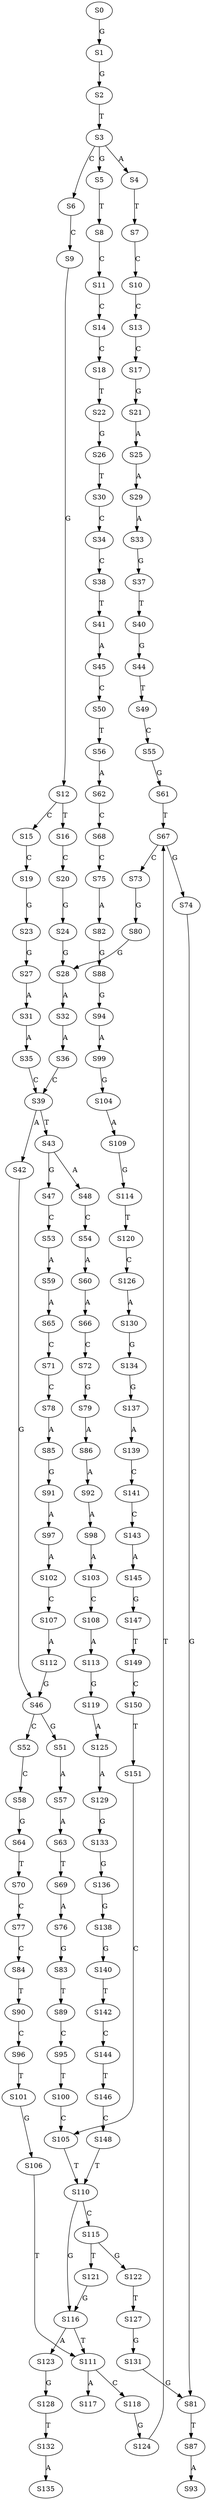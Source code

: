 strict digraph  {
	S0 -> S1 [ label = G ];
	S1 -> S2 [ label = G ];
	S2 -> S3 [ label = T ];
	S3 -> S4 [ label = A ];
	S3 -> S5 [ label = G ];
	S3 -> S6 [ label = C ];
	S4 -> S7 [ label = T ];
	S5 -> S8 [ label = T ];
	S6 -> S9 [ label = C ];
	S7 -> S10 [ label = C ];
	S8 -> S11 [ label = C ];
	S9 -> S12 [ label = G ];
	S10 -> S13 [ label = C ];
	S11 -> S14 [ label = C ];
	S12 -> S15 [ label = C ];
	S12 -> S16 [ label = T ];
	S13 -> S17 [ label = C ];
	S14 -> S18 [ label = C ];
	S15 -> S19 [ label = C ];
	S16 -> S20 [ label = C ];
	S17 -> S21 [ label = G ];
	S18 -> S22 [ label = T ];
	S19 -> S23 [ label = G ];
	S20 -> S24 [ label = G ];
	S21 -> S25 [ label = A ];
	S22 -> S26 [ label = G ];
	S23 -> S27 [ label = G ];
	S24 -> S28 [ label = G ];
	S25 -> S29 [ label = A ];
	S26 -> S30 [ label = T ];
	S27 -> S31 [ label = A ];
	S28 -> S32 [ label = A ];
	S29 -> S33 [ label = A ];
	S30 -> S34 [ label = C ];
	S31 -> S35 [ label = A ];
	S32 -> S36 [ label = A ];
	S33 -> S37 [ label = G ];
	S34 -> S38 [ label = C ];
	S35 -> S39 [ label = C ];
	S36 -> S39 [ label = C ];
	S37 -> S40 [ label = T ];
	S38 -> S41 [ label = T ];
	S39 -> S42 [ label = A ];
	S39 -> S43 [ label = T ];
	S40 -> S44 [ label = G ];
	S41 -> S45 [ label = A ];
	S42 -> S46 [ label = G ];
	S43 -> S47 [ label = G ];
	S43 -> S48 [ label = A ];
	S44 -> S49 [ label = T ];
	S45 -> S50 [ label = C ];
	S46 -> S51 [ label = G ];
	S46 -> S52 [ label = C ];
	S47 -> S53 [ label = C ];
	S48 -> S54 [ label = C ];
	S49 -> S55 [ label = C ];
	S50 -> S56 [ label = T ];
	S51 -> S57 [ label = A ];
	S52 -> S58 [ label = C ];
	S53 -> S59 [ label = A ];
	S54 -> S60 [ label = A ];
	S55 -> S61 [ label = G ];
	S56 -> S62 [ label = A ];
	S57 -> S63 [ label = A ];
	S58 -> S64 [ label = G ];
	S59 -> S65 [ label = A ];
	S60 -> S66 [ label = A ];
	S61 -> S67 [ label = T ];
	S62 -> S68 [ label = C ];
	S63 -> S69 [ label = T ];
	S64 -> S70 [ label = T ];
	S65 -> S71 [ label = C ];
	S66 -> S72 [ label = C ];
	S67 -> S73 [ label = C ];
	S67 -> S74 [ label = G ];
	S68 -> S75 [ label = C ];
	S69 -> S76 [ label = A ];
	S70 -> S77 [ label = C ];
	S71 -> S78 [ label = C ];
	S72 -> S79 [ label = G ];
	S73 -> S80 [ label = G ];
	S74 -> S81 [ label = G ];
	S75 -> S82 [ label = A ];
	S76 -> S83 [ label = G ];
	S77 -> S84 [ label = C ];
	S78 -> S85 [ label = A ];
	S79 -> S86 [ label = A ];
	S80 -> S28 [ label = G ];
	S81 -> S87 [ label = T ];
	S82 -> S88 [ label = G ];
	S83 -> S89 [ label = T ];
	S84 -> S90 [ label = T ];
	S85 -> S91 [ label = G ];
	S86 -> S92 [ label = A ];
	S87 -> S93 [ label = A ];
	S88 -> S94 [ label = G ];
	S89 -> S95 [ label = C ];
	S90 -> S96 [ label = C ];
	S91 -> S97 [ label = A ];
	S92 -> S98 [ label = A ];
	S94 -> S99 [ label = A ];
	S95 -> S100 [ label = T ];
	S96 -> S101 [ label = T ];
	S97 -> S102 [ label = A ];
	S98 -> S103 [ label = A ];
	S99 -> S104 [ label = G ];
	S100 -> S105 [ label = C ];
	S101 -> S106 [ label = G ];
	S102 -> S107 [ label = C ];
	S103 -> S108 [ label = C ];
	S104 -> S109 [ label = A ];
	S105 -> S110 [ label = T ];
	S106 -> S111 [ label = T ];
	S107 -> S112 [ label = A ];
	S108 -> S113 [ label = A ];
	S109 -> S114 [ label = G ];
	S110 -> S115 [ label = C ];
	S110 -> S116 [ label = G ];
	S111 -> S117 [ label = A ];
	S111 -> S118 [ label = C ];
	S112 -> S46 [ label = G ];
	S113 -> S119 [ label = G ];
	S114 -> S120 [ label = T ];
	S115 -> S121 [ label = T ];
	S115 -> S122 [ label = G ];
	S116 -> S123 [ label = A ];
	S116 -> S111 [ label = T ];
	S118 -> S124 [ label = G ];
	S119 -> S125 [ label = A ];
	S120 -> S126 [ label = C ];
	S121 -> S116 [ label = G ];
	S122 -> S127 [ label = T ];
	S123 -> S128 [ label = G ];
	S124 -> S67 [ label = T ];
	S125 -> S129 [ label = A ];
	S126 -> S130 [ label = A ];
	S127 -> S131 [ label = G ];
	S128 -> S132 [ label = T ];
	S129 -> S133 [ label = G ];
	S130 -> S134 [ label = G ];
	S131 -> S81 [ label = G ];
	S132 -> S135 [ label = A ];
	S133 -> S136 [ label = G ];
	S134 -> S137 [ label = G ];
	S136 -> S138 [ label = G ];
	S137 -> S139 [ label = A ];
	S138 -> S140 [ label = G ];
	S139 -> S141 [ label = C ];
	S140 -> S142 [ label = T ];
	S141 -> S143 [ label = C ];
	S142 -> S144 [ label = C ];
	S143 -> S145 [ label = A ];
	S144 -> S146 [ label = T ];
	S145 -> S147 [ label = G ];
	S146 -> S148 [ label = C ];
	S147 -> S149 [ label = T ];
	S148 -> S110 [ label = T ];
	S149 -> S150 [ label = C ];
	S150 -> S151 [ label = T ];
	S151 -> S105 [ label = C ];
}
